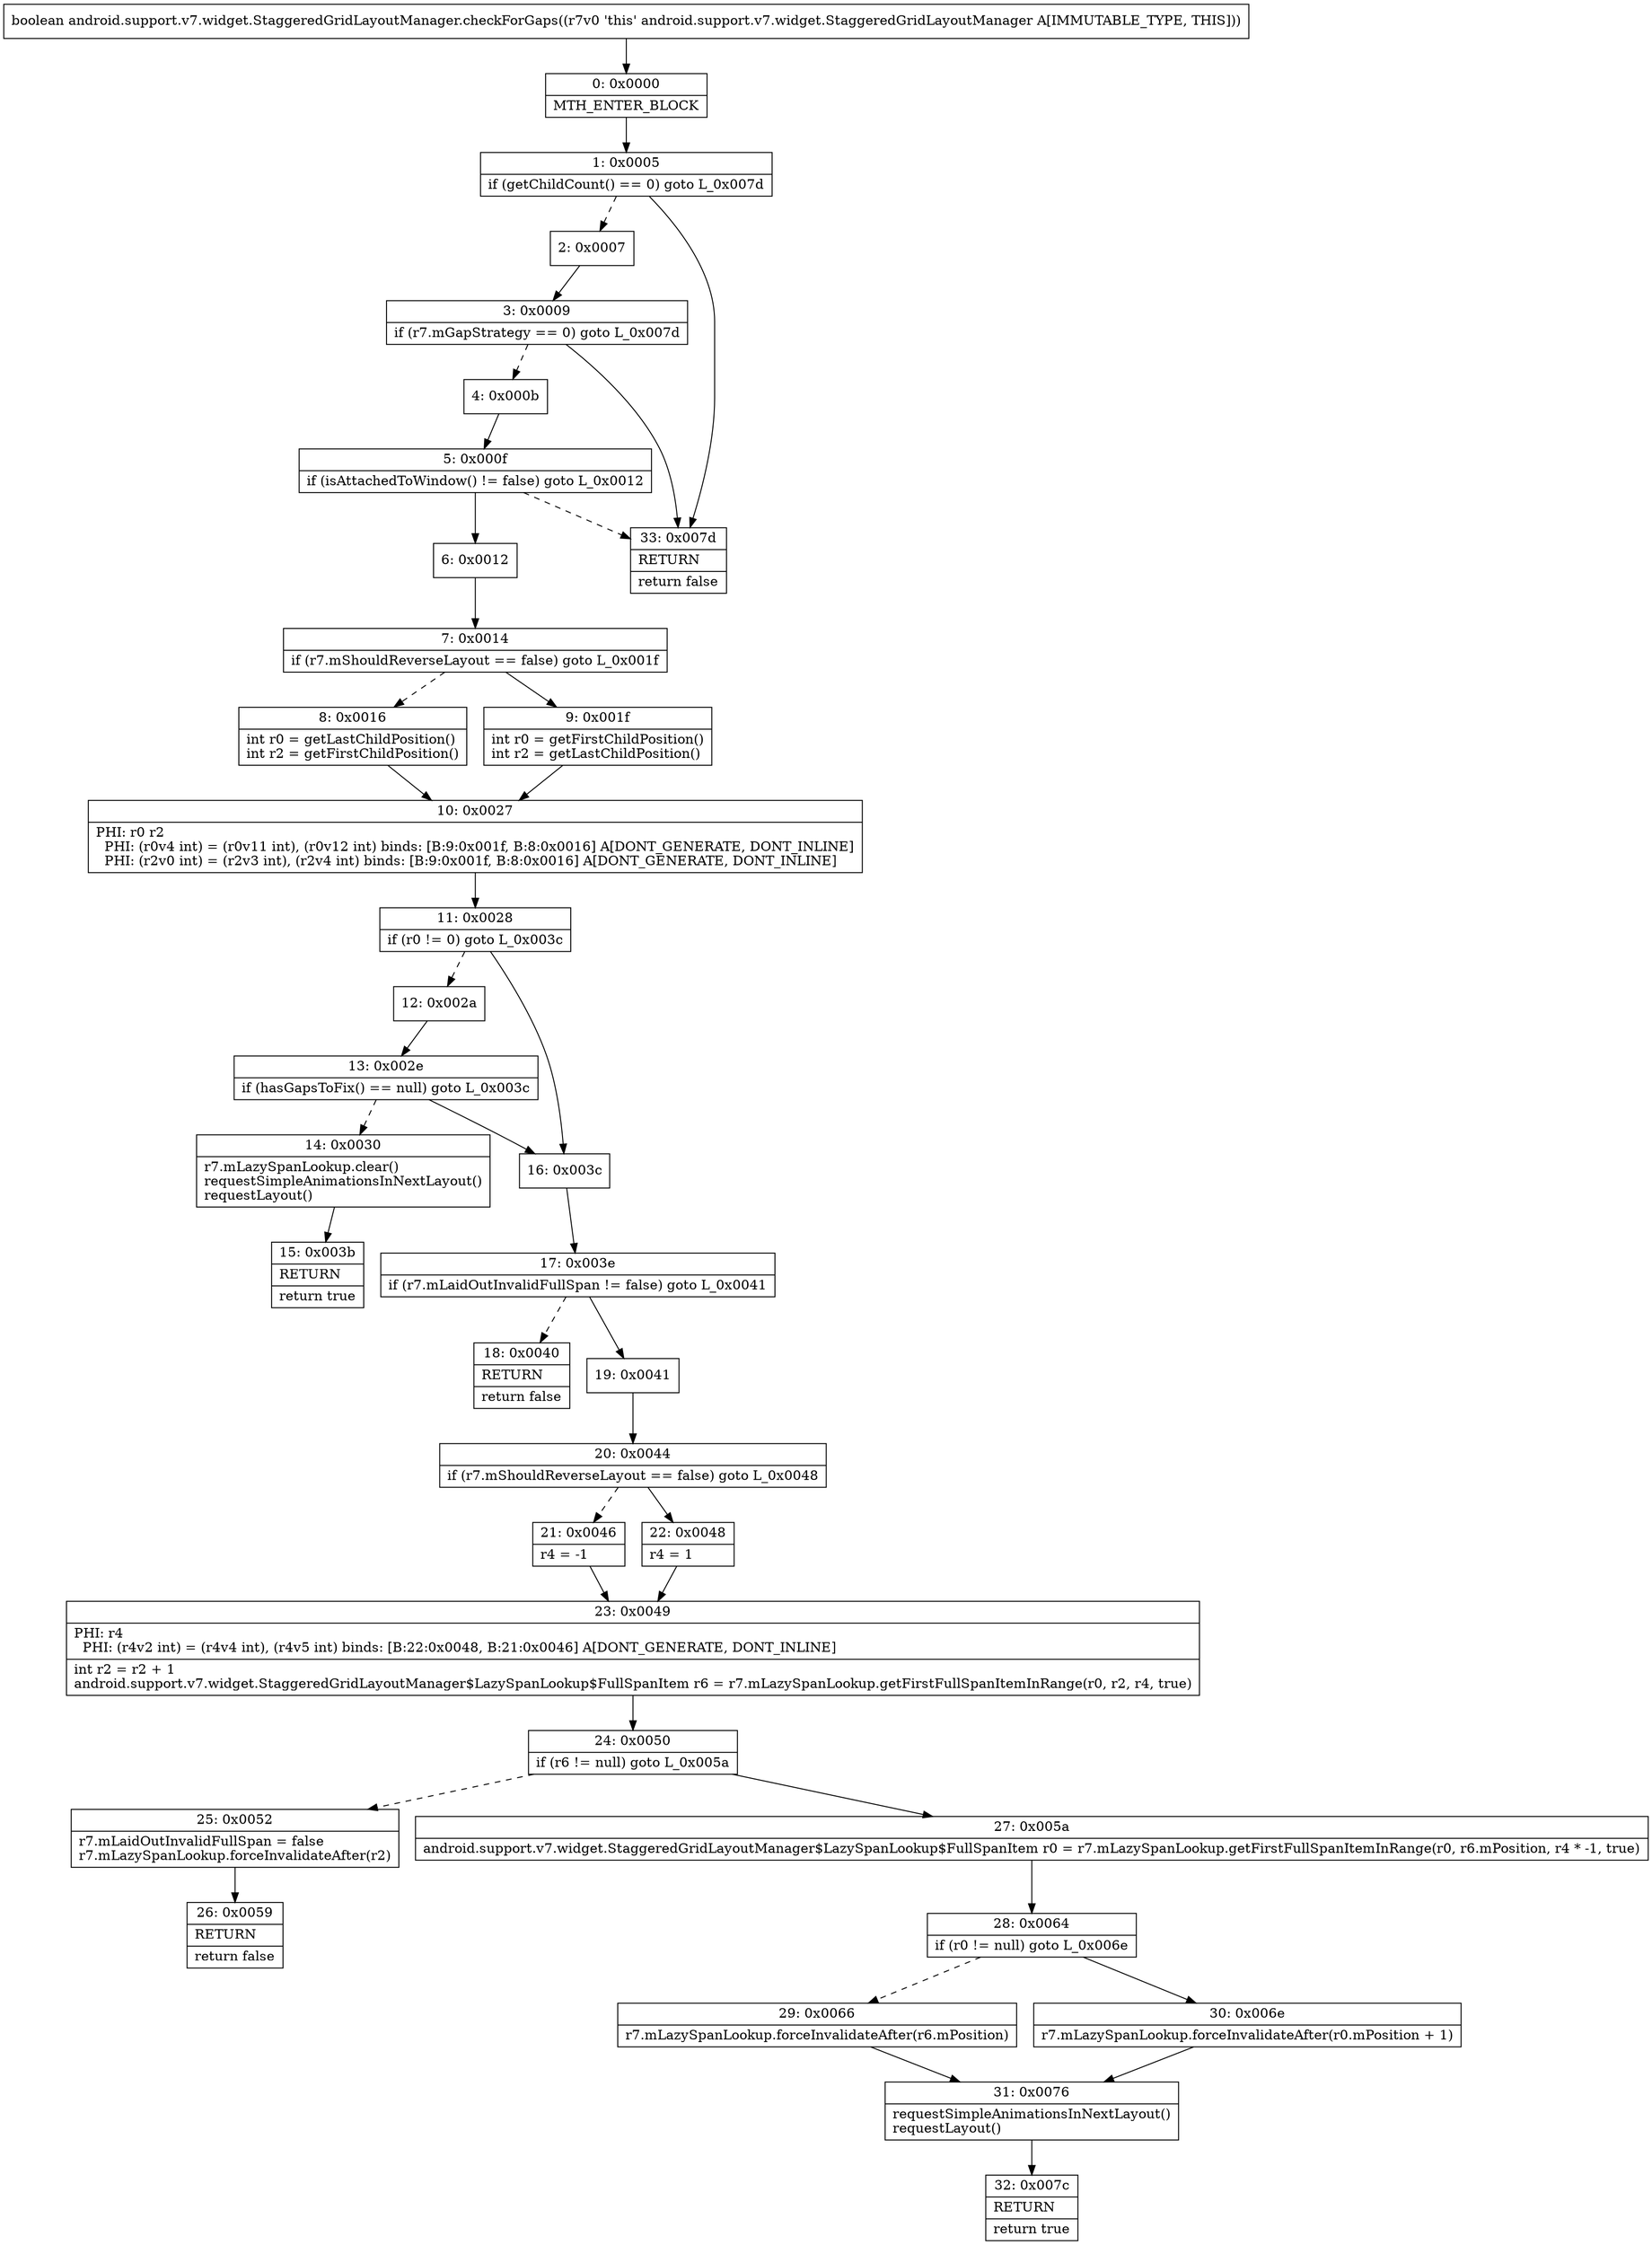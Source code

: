 digraph "CFG forandroid.support.v7.widget.StaggeredGridLayoutManager.checkForGaps()Z" {
Node_0 [shape=record,label="{0\:\ 0x0000|MTH_ENTER_BLOCK\l}"];
Node_1 [shape=record,label="{1\:\ 0x0005|if (getChildCount() == 0) goto L_0x007d\l}"];
Node_2 [shape=record,label="{2\:\ 0x0007}"];
Node_3 [shape=record,label="{3\:\ 0x0009|if (r7.mGapStrategy == 0) goto L_0x007d\l}"];
Node_4 [shape=record,label="{4\:\ 0x000b}"];
Node_5 [shape=record,label="{5\:\ 0x000f|if (isAttachedToWindow() != false) goto L_0x0012\l}"];
Node_6 [shape=record,label="{6\:\ 0x0012}"];
Node_7 [shape=record,label="{7\:\ 0x0014|if (r7.mShouldReverseLayout == false) goto L_0x001f\l}"];
Node_8 [shape=record,label="{8\:\ 0x0016|int r0 = getLastChildPosition()\lint r2 = getFirstChildPosition()\l}"];
Node_9 [shape=record,label="{9\:\ 0x001f|int r0 = getFirstChildPosition()\lint r2 = getLastChildPosition()\l}"];
Node_10 [shape=record,label="{10\:\ 0x0027|PHI: r0 r2 \l  PHI: (r0v4 int) = (r0v11 int), (r0v12 int) binds: [B:9:0x001f, B:8:0x0016] A[DONT_GENERATE, DONT_INLINE]\l  PHI: (r2v0 int) = (r2v3 int), (r2v4 int) binds: [B:9:0x001f, B:8:0x0016] A[DONT_GENERATE, DONT_INLINE]\l}"];
Node_11 [shape=record,label="{11\:\ 0x0028|if (r0 != 0) goto L_0x003c\l}"];
Node_12 [shape=record,label="{12\:\ 0x002a}"];
Node_13 [shape=record,label="{13\:\ 0x002e|if (hasGapsToFix() == null) goto L_0x003c\l}"];
Node_14 [shape=record,label="{14\:\ 0x0030|r7.mLazySpanLookup.clear()\lrequestSimpleAnimationsInNextLayout()\lrequestLayout()\l}"];
Node_15 [shape=record,label="{15\:\ 0x003b|RETURN\l|return true\l}"];
Node_16 [shape=record,label="{16\:\ 0x003c}"];
Node_17 [shape=record,label="{17\:\ 0x003e|if (r7.mLaidOutInvalidFullSpan != false) goto L_0x0041\l}"];
Node_18 [shape=record,label="{18\:\ 0x0040|RETURN\l|return false\l}"];
Node_19 [shape=record,label="{19\:\ 0x0041}"];
Node_20 [shape=record,label="{20\:\ 0x0044|if (r7.mShouldReverseLayout == false) goto L_0x0048\l}"];
Node_21 [shape=record,label="{21\:\ 0x0046|r4 = \-1\l}"];
Node_22 [shape=record,label="{22\:\ 0x0048|r4 = 1\l}"];
Node_23 [shape=record,label="{23\:\ 0x0049|PHI: r4 \l  PHI: (r4v2 int) = (r4v4 int), (r4v5 int) binds: [B:22:0x0048, B:21:0x0046] A[DONT_GENERATE, DONT_INLINE]\l|int r2 = r2 + 1\landroid.support.v7.widget.StaggeredGridLayoutManager$LazySpanLookup$FullSpanItem r6 = r7.mLazySpanLookup.getFirstFullSpanItemInRange(r0, r2, r4, true)\l}"];
Node_24 [shape=record,label="{24\:\ 0x0050|if (r6 != null) goto L_0x005a\l}"];
Node_25 [shape=record,label="{25\:\ 0x0052|r7.mLaidOutInvalidFullSpan = false\lr7.mLazySpanLookup.forceInvalidateAfter(r2)\l}"];
Node_26 [shape=record,label="{26\:\ 0x0059|RETURN\l|return false\l}"];
Node_27 [shape=record,label="{27\:\ 0x005a|android.support.v7.widget.StaggeredGridLayoutManager$LazySpanLookup$FullSpanItem r0 = r7.mLazySpanLookup.getFirstFullSpanItemInRange(r0, r6.mPosition, r4 * \-1, true)\l}"];
Node_28 [shape=record,label="{28\:\ 0x0064|if (r0 != null) goto L_0x006e\l}"];
Node_29 [shape=record,label="{29\:\ 0x0066|r7.mLazySpanLookup.forceInvalidateAfter(r6.mPosition)\l}"];
Node_30 [shape=record,label="{30\:\ 0x006e|r7.mLazySpanLookup.forceInvalidateAfter(r0.mPosition + 1)\l}"];
Node_31 [shape=record,label="{31\:\ 0x0076|requestSimpleAnimationsInNextLayout()\lrequestLayout()\l}"];
Node_32 [shape=record,label="{32\:\ 0x007c|RETURN\l|return true\l}"];
Node_33 [shape=record,label="{33\:\ 0x007d|RETURN\l|return false\l}"];
MethodNode[shape=record,label="{boolean android.support.v7.widget.StaggeredGridLayoutManager.checkForGaps((r7v0 'this' android.support.v7.widget.StaggeredGridLayoutManager A[IMMUTABLE_TYPE, THIS])) }"];
MethodNode -> Node_0;
Node_0 -> Node_1;
Node_1 -> Node_2[style=dashed];
Node_1 -> Node_33;
Node_2 -> Node_3;
Node_3 -> Node_4[style=dashed];
Node_3 -> Node_33;
Node_4 -> Node_5;
Node_5 -> Node_6;
Node_5 -> Node_33[style=dashed];
Node_6 -> Node_7;
Node_7 -> Node_8[style=dashed];
Node_7 -> Node_9;
Node_8 -> Node_10;
Node_9 -> Node_10;
Node_10 -> Node_11;
Node_11 -> Node_12[style=dashed];
Node_11 -> Node_16;
Node_12 -> Node_13;
Node_13 -> Node_14[style=dashed];
Node_13 -> Node_16;
Node_14 -> Node_15;
Node_16 -> Node_17;
Node_17 -> Node_18[style=dashed];
Node_17 -> Node_19;
Node_19 -> Node_20;
Node_20 -> Node_21[style=dashed];
Node_20 -> Node_22;
Node_21 -> Node_23;
Node_22 -> Node_23;
Node_23 -> Node_24;
Node_24 -> Node_25[style=dashed];
Node_24 -> Node_27;
Node_25 -> Node_26;
Node_27 -> Node_28;
Node_28 -> Node_29[style=dashed];
Node_28 -> Node_30;
Node_29 -> Node_31;
Node_30 -> Node_31;
Node_31 -> Node_32;
}

